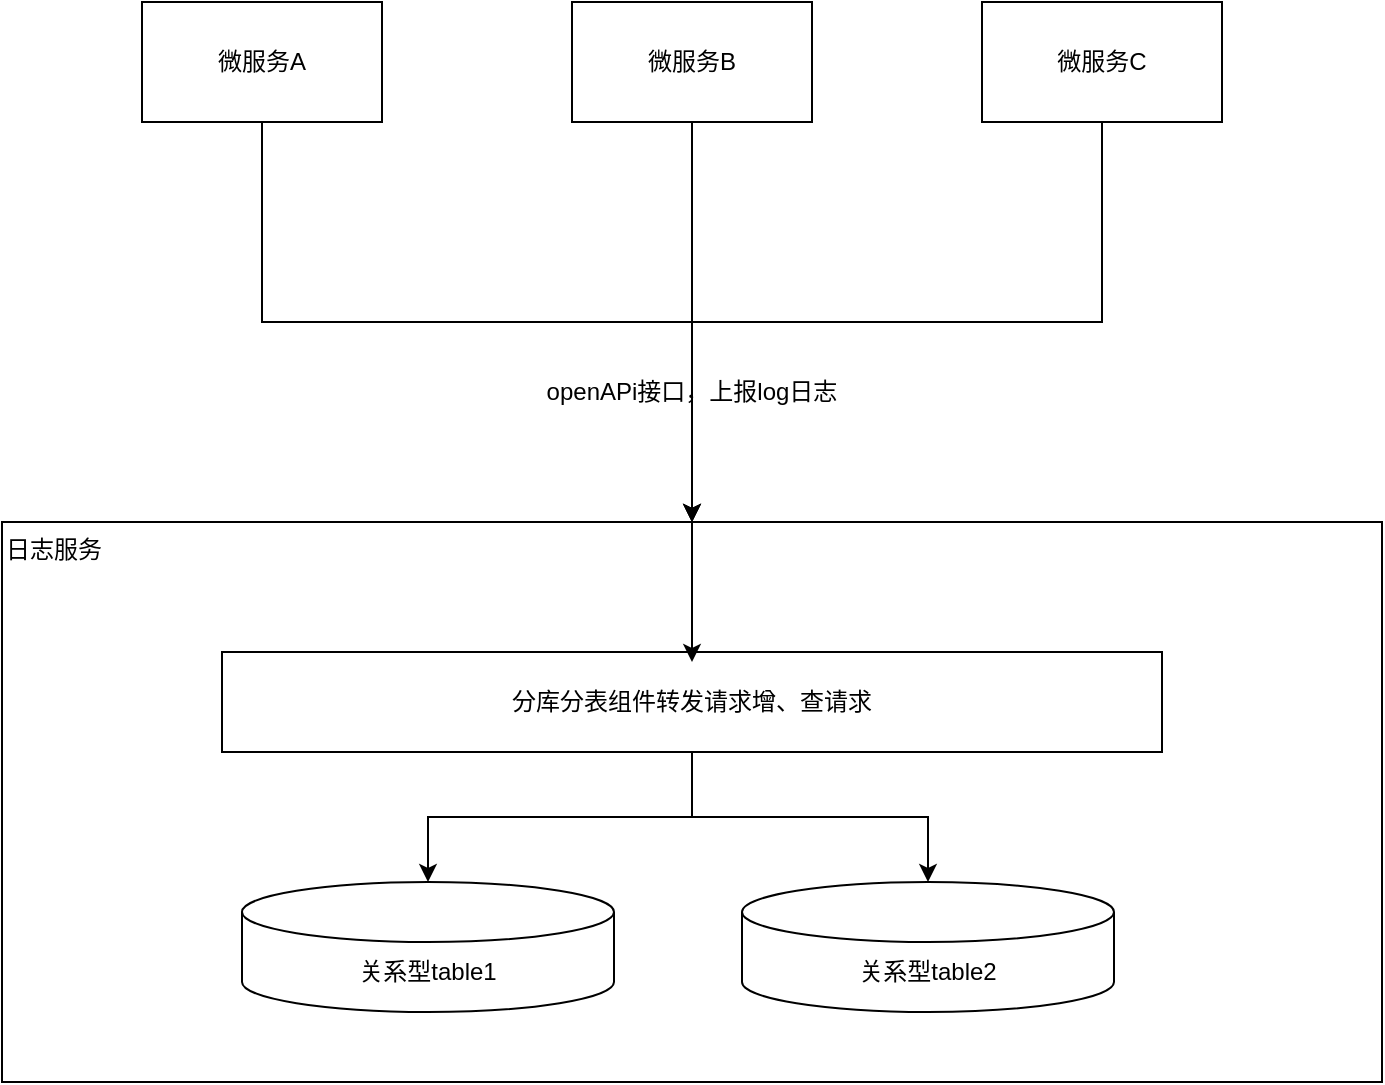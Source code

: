<mxfile version="24.8.3">
  <diagram name="第 1 页" id="AtP9In7J8K8CRuKhkL53">
    <mxGraphModel dx="1434" dy="746" grid="1" gridSize="10" guides="1" tooltips="1" connect="1" arrows="1" fold="1" page="1" pageScale="1" pageWidth="827" pageHeight="1169" math="0" shadow="0">
      <root>
        <mxCell id="0" />
        <mxCell id="1" parent="0" />
        <mxCell id="8XLKjjISTru-VaaZGkSW-6" value="" style="rounded=0;whiteSpace=wrap;html=1;" vertex="1" parent="1">
          <mxGeometry x="170" y="570" width="540" height="220" as="geometry" />
        </mxCell>
        <mxCell id="8XLKjjISTru-VaaZGkSW-1" value="日志服务" style="rounded=0;whiteSpace=wrap;html=1;align=left;verticalAlign=top;" vertex="1" parent="1">
          <mxGeometry x="80" y="520" width="690" height="280" as="geometry" />
        </mxCell>
        <mxCell id="8XLKjjISTru-VaaZGkSW-3" value="关系型table1" style="shape=cylinder3;whiteSpace=wrap;html=1;boundedLbl=1;backgroundOutline=1;size=15;" vertex="1" parent="1">
          <mxGeometry x="200" y="700" width="186" height="65" as="geometry" />
        </mxCell>
        <mxCell id="8XLKjjISTru-VaaZGkSW-12" style="edgeStyle=orthogonalEdgeStyle;rounded=0;orthogonalLoop=1;jettySize=auto;html=1;exitX=0.5;exitY=1;exitDx=0;exitDy=0;entryX=0.5;entryY=0;entryDx=0;entryDy=0;" edge="1" parent="1" source="8XLKjjISTru-VaaZGkSW-4" target="8XLKjjISTru-VaaZGkSW-1">
          <mxGeometry relative="1" as="geometry" />
        </mxCell>
        <mxCell id="8XLKjjISTru-VaaZGkSW-4" value="微服务A" style="rounded=0;whiteSpace=wrap;html=1;" vertex="1" parent="1">
          <mxGeometry x="150" y="260" width="120" height="60" as="geometry" />
        </mxCell>
        <mxCell id="8XLKjjISTru-VaaZGkSW-5" value="关系型table2" style="shape=cylinder3;whiteSpace=wrap;html=1;boundedLbl=1;backgroundOutline=1;size=15;" vertex="1" parent="1">
          <mxGeometry x="450" y="700" width="186" height="65" as="geometry" />
        </mxCell>
        <mxCell id="8XLKjjISTru-VaaZGkSW-18" style="edgeStyle=orthogonalEdgeStyle;rounded=0;orthogonalLoop=1;jettySize=auto;html=1;exitX=0.5;exitY=1;exitDx=0;exitDy=0;" edge="1" parent="1" source="8XLKjjISTru-VaaZGkSW-7" target="8XLKjjISTru-VaaZGkSW-5">
          <mxGeometry relative="1" as="geometry" />
        </mxCell>
        <mxCell id="8XLKjjISTru-VaaZGkSW-7" value="分库分表组件转发请求增、查请求" style="rounded=0;whiteSpace=wrap;html=1;" vertex="1" parent="1">
          <mxGeometry x="190" y="585" width="470" height="50" as="geometry" />
        </mxCell>
        <mxCell id="8XLKjjISTru-VaaZGkSW-13" style="edgeStyle=orthogonalEdgeStyle;rounded=0;orthogonalLoop=1;jettySize=auto;html=1;exitX=0.5;exitY=1;exitDx=0;exitDy=0;entryX=0.5;entryY=0;entryDx=0;entryDy=0;" edge="1" parent="1" source="8XLKjjISTru-VaaZGkSW-8" target="8XLKjjISTru-VaaZGkSW-1">
          <mxGeometry relative="1" as="geometry" />
        </mxCell>
        <mxCell id="8XLKjjISTru-VaaZGkSW-8" value="微服务B" style="rounded=0;whiteSpace=wrap;html=1;" vertex="1" parent="1">
          <mxGeometry x="365" y="260" width="120" height="60" as="geometry" />
        </mxCell>
        <mxCell id="8XLKjjISTru-VaaZGkSW-14" style="edgeStyle=orthogonalEdgeStyle;rounded=0;orthogonalLoop=1;jettySize=auto;html=1;exitX=0.5;exitY=1;exitDx=0;exitDy=0;entryX=0.5;entryY=0;entryDx=0;entryDy=0;" edge="1" parent="1" source="8XLKjjISTru-VaaZGkSW-9" target="8XLKjjISTru-VaaZGkSW-1">
          <mxGeometry relative="1" as="geometry" />
        </mxCell>
        <mxCell id="8XLKjjISTru-VaaZGkSW-9" value="微服务C" style="rounded=0;whiteSpace=wrap;html=1;" vertex="1" parent="1">
          <mxGeometry x="570" y="260" width="120" height="60" as="geometry" />
        </mxCell>
        <mxCell id="8XLKjjISTru-VaaZGkSW-15" value="openAPi接口，上报log日志" style="text;html=1;align=center;verticalAlign=middle;whiteSpace=wrap;rounded=0;" vertex="1" parent="1">
          <mxGeometry x="340" y="440" width="170" height="30" as="geometry" />
        </mxCell>
        <mxCell id="8XLKjjISTru-VaaZGkSW-17" style="edgeStyle=orthogonalEdgeStyle;rounded=0;orthogonalLoop=1;jettySize=auto;html=1;exitX=0.5;exitY=1;exitDx=0;exitDy=0;entryX=0.5;entryY=0;entryDx=0;entryDy=0;entryPerimeter=0;" edge="1" parent="1" source="8XLKjjISTru-VaaZGkSW-7" target="8XLKjjISTru-VaaZGkSW-3">
          <mxGeometry relative="1" as="geometry" />
        </mxCell>
        <mxCell id="8XLKjjISTru-VaaZGkSW-20" value="" style="endArrow=classic;html=1;rounded=0;exitX=0.5;exitY=0;exitDx=0;exitDy=0;" edge="1" parent="1" source="8XLKjjISTru-VaaZGkSW-1">
          <mxGeometry width="50" height="50" relative="1" as="geometry">
            <mxPoint x="460" y="550" as="sourcePoint" />
            <mxPoint x="425" y="590" as="targetPoint" />
          </mxGeometry>
        </mxCell>
      </root>
    </mxGraphModel>
  </diagram>
</mxfile>
